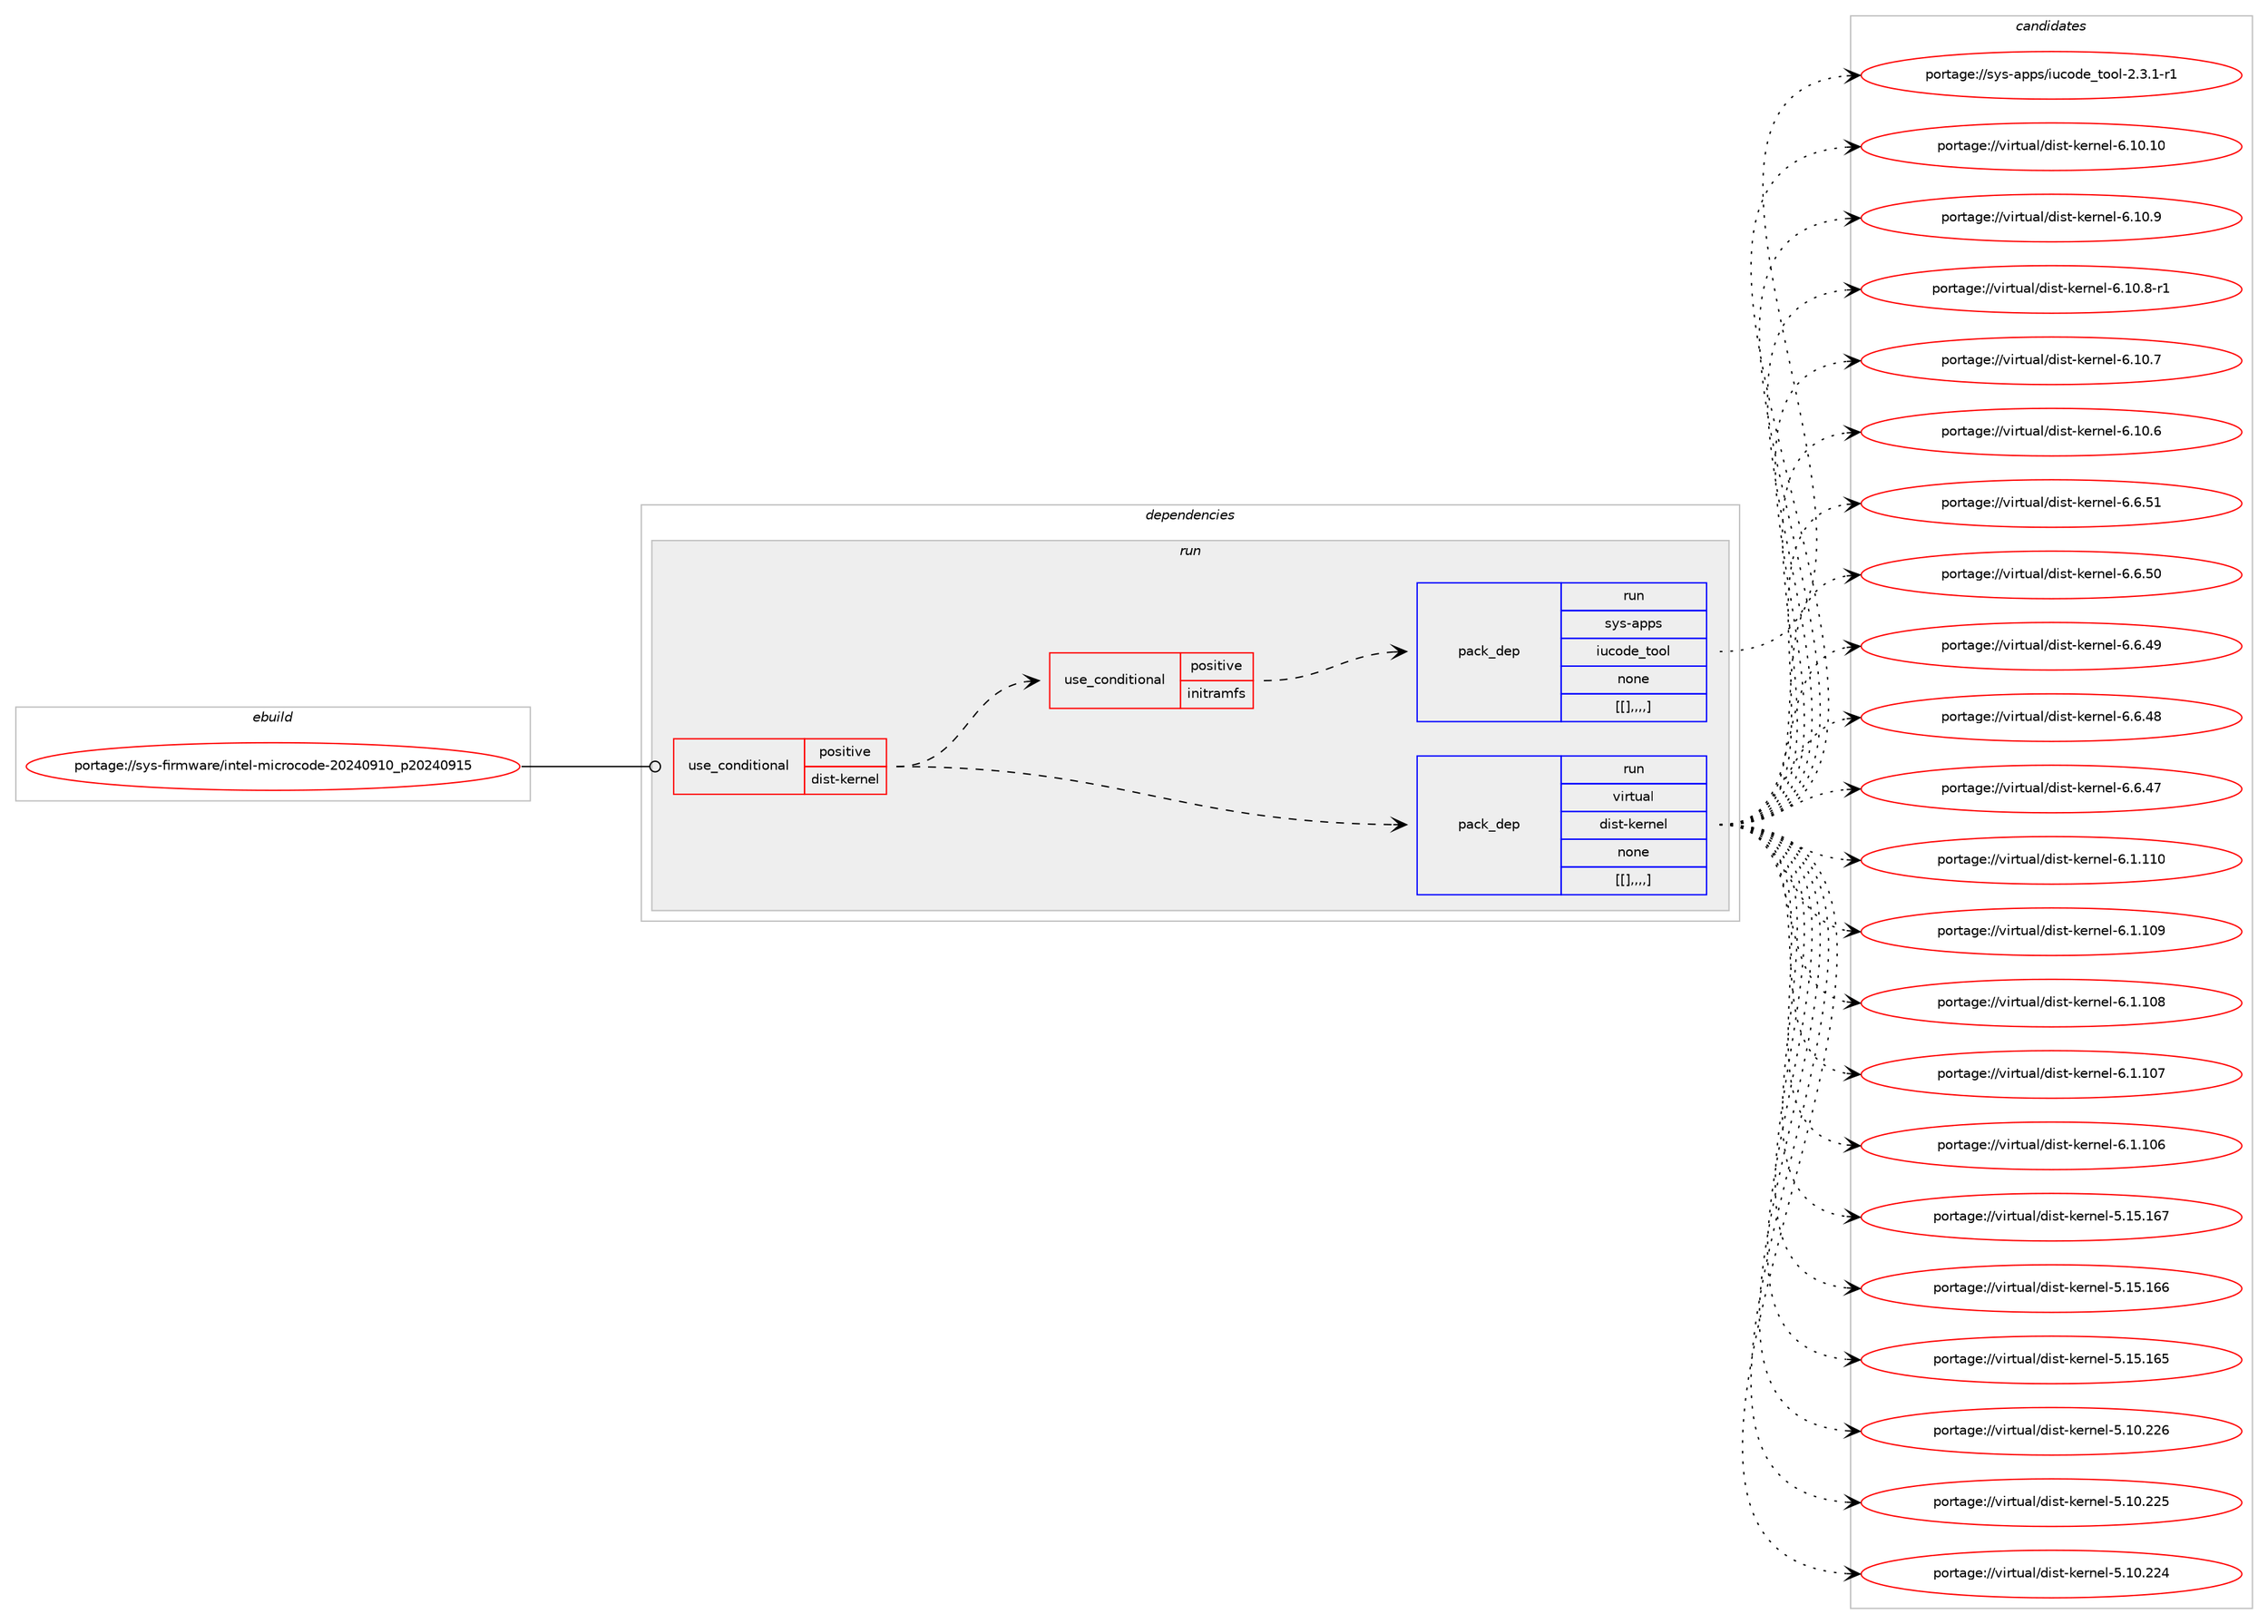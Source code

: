 digraph prolog {

# *************
# Graph options
# *************

newrank=true;
concentrate=true;
compound=true;
graph [rankdir=LR,fontname=Helvetica,fontsize=10,ranksep=1.5];#, ranksep=2.5, nodesep=0.2];
edge  [arrowhead=vee];
node  [fontname=Helvetica,fontsize=10];

# **********
# The ebuild
# **********

subgraph cluster_leftcol {
color=gray;
label=<<i>ebuild</i>>;
id [label="portage://sys-firmware/intel-microcode-20240910_p20240915", color=red, width=4, href="../sys-firmware/intel-microcode-20240910_p20240915.svg"];
}

# ****************
# The dependencies
# ****************

subgraph cluster_midcol {
color=gray;
label=<<i>dependencies</i>>;
subgraph cluster_compile {
fillcolor="#eeeeee";
style=filled;
label=<<i>compile</i>>;
}
subgraph cluster_compileandrun {
fillcolor="#eeeeee";
style=filled;
label=<<i>compile and run</i>>;
}
subgraph cluster_run {
fillcolor="#eeeeee";
style=filled;
label=<<i>run</i>>;
subgraph cond120466 {
dependency453180 [label=<<TABLE BORDER="0" CELLBORDER="1" CELLSPACING="0" CELLPADDING="4"><TR><TD ROWSPAN="3" CELLPADDING="10">use_conditional</TD></TR><TR><TD>positive</TD></TR><TR><TD>dist-kernel</TD></TR></TABLE>>, shape=none, color=red];
subgraph pack329618 {
dependency453181 [label=<<TABLE BORDER="0" CELLBORDER="1" CELLSPACING="0" CELLPADDING="4" WIDTH="220"><TR><TD ROWSPAN="6" CELLPADDING="30">pack_dep</TD></TR><TR><TD WIDTH="110">run</TD></TR><TR><TD>virtual</TD></TR><TR><TD>dist-kernel</TD></TR><TR><TD>none</TD></TR><TR><TD>[[],,,,]</TD></TR></TABLE>>, shape=none, color=blue];
}
dependency453180:e -> dependency453181:w [weight=20,style="dashed",arrowhead="vee"];
subgraph cond120467 {
dependency453182 [label=<<TABLE BORDER="0" CELLBORDER="1" CELLSPACING="0" CELLPADDING="4"><TR><TD ROWSPAN="3" CELLPADDING="10">use_conditional</TD></TR><TR><TD>positive</TD></TR><TR><TD>initramfs</TD></TR></TABLE>>, shape=none, color=red];
subgraph pack329619 {
dependency453183 [label=<<TABLE BORDER="0" CELLBORDER="1" CELLSPACING="0" CELLPADDING="4" WIDTH="220"><TR><TD ROWSPAN="6" CELLPADDING="30">pack_dep</TD></TR><TR><TD WIDTH="110">run</TD></TR><TR><TD>sys-apps</TD></TR><TR><TD>iucode_tool</TD></TR><TR><TD>none</TD></TR><TR><TD>[[],,,,]</TD></TR></TABLE>>, shape=none, color=blue];
}
dependency453182:e -> dependency453183:w [weight=20,style="dashed",arrowhead="vee"];
}
dependency453180:e -> dependency453182:w [weight=20,style="dashed",arrowhead="vee"];
}
id:e -> dependency453180:w [weight=20,style="solid",arrowhead="odot"];
}
}

# **************
# The candidates
# **************

subgraph cluster_choices {
rank=same;
color=gray;
label=<<i>candidates</i>>;

subgraph choice329618 {
color=black;
nodesep=1;
choice1181051141161179710847100105115116451071011141101011084554464948464948 [label="portage://virtual/dist-kernel-6.10.10", color=red, width=4,href="../virtual/dist-kernel-6.10.10.svg"];
choice11810511411611797108471001051151164510710111411010110845544649484657 [label="portage://virtual/dist-kernel-6.10.9", color=red, width=4,href="../virtual/dist-kernel-6.10.9.svg"];
choice118105114116117971084710010511511645107101114110101108455446494846564511449 [label="portage://virtual/dist-kernel-6.10.8-r1", color=red, width=4,href="../virtual/dist-kernel-6.10.8-r1.svg"];
choice11810511411611797108471001051151164510710111411010110845544649484655 [label="portage://virtual/dist-kernel-6.10.7", color=red, width=4,href="../virtual/dist-kernel-6.10.7.svg"];
choice11810511411611797108471001051151164510710111411010110845544649484654 [label="portage://virtual/dist-kernel-6.10.6", color=red, width=4,href="../virtual/dist-kernel-6.10.6.svg"];
choice11810511411611797108471001051151164510710111411010110845544654465349 [label="portage://virtual/dist-kernel-6.6.51", color=red, width=4,href="../virtual/dist-kernel-6.6.51.svg"];
choice11810511411611797108471001051151164510710111411010110845544654465348 [label="portage://virtual/dist-kernel-6.6.50", color=red, width=4,href="../virtual/dist-kernel-6.6.50.svg"];
choice11810511411611797108471001051151164510710111411010110845544654465257 [label="portage://virtual/dist-kernel-6.6.49", color=red, width=4,href="../virtual/dist-kernel-6.6.49.svg"];
choice11810511411611797108471001051151164510710111411010110845544654465256 [label="portage://virtual/dist-kernel-6.6.48", color=red, width=4,href="../virtual/dist-kernel-6.6.48.svg"];
choice11810511411611797108471001051151164510710111411010110845544654465255 [label="portage://virtual/dist-kernel-6.6.47", color=red, width=4,href="../virtual/dist-kernel-6.6.47.svg"];
choice1181051141161179710847100105115116451071011141101011084554464946494948 [label="portage://virtual/dist-kernel-6.1.110", color=red, width=4,href="../virtual/dist-kernel-6.1.110.svg"];
choice1181051141161179710847100105115116451071011141101011084554464946494857 [label="portage://virtual/dist-kernel-6.1.109", color=red, width=4,href="../virtual/dist-kernel-6.1.109.svg"];
choice1181051141161179710847100105115116451071011141101011084554464946494856 [label="portage://virtual/dist-kernel-6.1.108", color=red, width=4,href="../virtual/dist-kernel-6.1.108.svg"];
choice1181051141161179710847100105115116451071011141101011084554464946494855 [label="portage://virtual/dist-kernel-6.1.107", color=red, width=4,href="../virtual/dist-kernel-6.1.107.svg"];
choice1181051141161179710847100105115116451071011141101011084554464946494854 [label="portage://virtual/dist-kernel-6.1.106", color=red, width=4,href="../virtual/dist-kernel-6.1.106.svg"];
choice118105114116117971084710010511511645107101114110101108455346495346495455 [label="portage://virtual/dist-kernel-5.15.167", color=red, width=4,href="../virtual/dist-kernel-5.15.167.svg"];
choice118105114116117971084710010511511645107101114110101108455346495346495454 [label="portage://virtual/dist-kernel-5.15.166", color=red, width=4,href="../virtual/dist-kernel-5.15.166.svg"];
choice118105114116117971084710010511511645107101114110101108455346495346495453 [label="portage://virtual/dist-kernel-5.15.165", color=red, width=4,href="../virtual/dist-kernel-5.15.165.svg"];
choice118105114116117971084710010511511645107101114110101108455346494846505054 [label="portage://virtual/dist-kernel-5.10.226", color=red, width=4,href="../virtual/dist-kernel-5.10.226.svg"];
choice118105114116117971084710010511511645107101114110101108455346494846505053 [label="portage://virtual/dist-kernel-5.10.225", color=red, width=4,href="../virtual/dist-kernel-5.10.225.svg"];
choice118105114116117971084710010511511645107101114110101108455346494846505052 [label="portage://virtual/dist-kernel-5.10.224", color=red, width=4,href="../virtual/dist-kernel-5.10.224.svg"];
dependency453181:e -> choice1181051141161179710847100105115116451071011141101011084554464948464948:w [style=dotted,weight="100"];
dependency453181:e -> choice11810511411611797108471001051151164510710111411010110845544649484657:w [style=dotted,weight="100"];
dependency453181:e -> choice118105114116117971084710010511511645107101114110101108455446494846564511449:w [style=dotted,weight="100"];
dependency453181:e -> choice11810511411611797108471001051151164510710111411010110845544649484655:w [style=dotted,weight="100"];
dependency453181:e -> choice11810511411611797108471001051151164510710111411010110845544649484654:w [style=dotted,weight="100"];
dependency453181:e -> choice11810511411611797108471001051151164510710111411010110845544654465349:w [style=dotted,weight="100"];
dependency453181:e -> choice11810511411611797108471001051151164510710111411010110845544654465348:w [style=dotted,weight="100"];
dependency453181:e -> choice11810511411611797108471001051151164510710111411010110845544654465257:w [style=dotted,weight="100"];
dependency453181:e -> choice11810511411611797108471001051151164510710111411010110845544654465256:w [style=dotted,weight="100"];
dependency453181:e -> choice11810511411611797108471001051151164510710111411010110845544654465255:w [style=dotted,weight="100"];
dependency453181:e -> choice1181051141161179710847100105115116451071011141101011084554464946494948:w [style=dotted,weight="100"];
dependency453181:e -> choice1181051141161179710847100105115116451071011141101011084554464946494857:w [style=dotted,weight="100"];
dependency453181:e -> choice1181051141161179710847100105115116451071011141101011084554464946494856:w [style=dotted,weight="100"];
dependency453181:e -> choice1181051141161179710847100105115116451071011141101011084554464946494855:w [style=dotted,weight="100"];
dependency453181:e -> choice1181051141161179710847100105115116451071011141101011084554464946494854:w [style=dotted,weight="100"];
dependency453181:e -> choice118105114116117971084710010511511645107101114110101108455346495346495455:w [style=dotted,weight="100"];
dependency453181:e -> choice118105114116117971084710010511511645107101114110101108455346495346495454:w [style=dotted,weight="100"];
dependency453181:e -> choice118105114116117971084710010511511645107101114110101108455346495346495453:w [style=dotted,weight="100"];
dependency453181:e -> choice118105114116117971084710010511511645107101114110101108455346494846505054:w [style=dotted,weight="100"];
dependency453181:e -> choice118105114116117971084710010511511645107101114110101108455346494846505053:w [style=dotted,weight="100"];
dependency453181:e -> choice118105114116117971084710010511511645107101114110101108455346494846505052:w [style=dotted,weight="100"];
}
subgraph choice329619 {
color=black;
nodesep=1;
choice11512111545971121121154710511799111100101951161111111084550465146494511449 [label="portage://sys-apps/iucode_tool-2.3.1-r1", color=red, width=4,href="../sys-apps/iucode_tool-2.3.1-r1.svg"];
dependency453183:e -> choice11512111545971121121154710511799111100101951161111111084550465146494511449:w [style=dotted,weight="100"];
}
}

}
